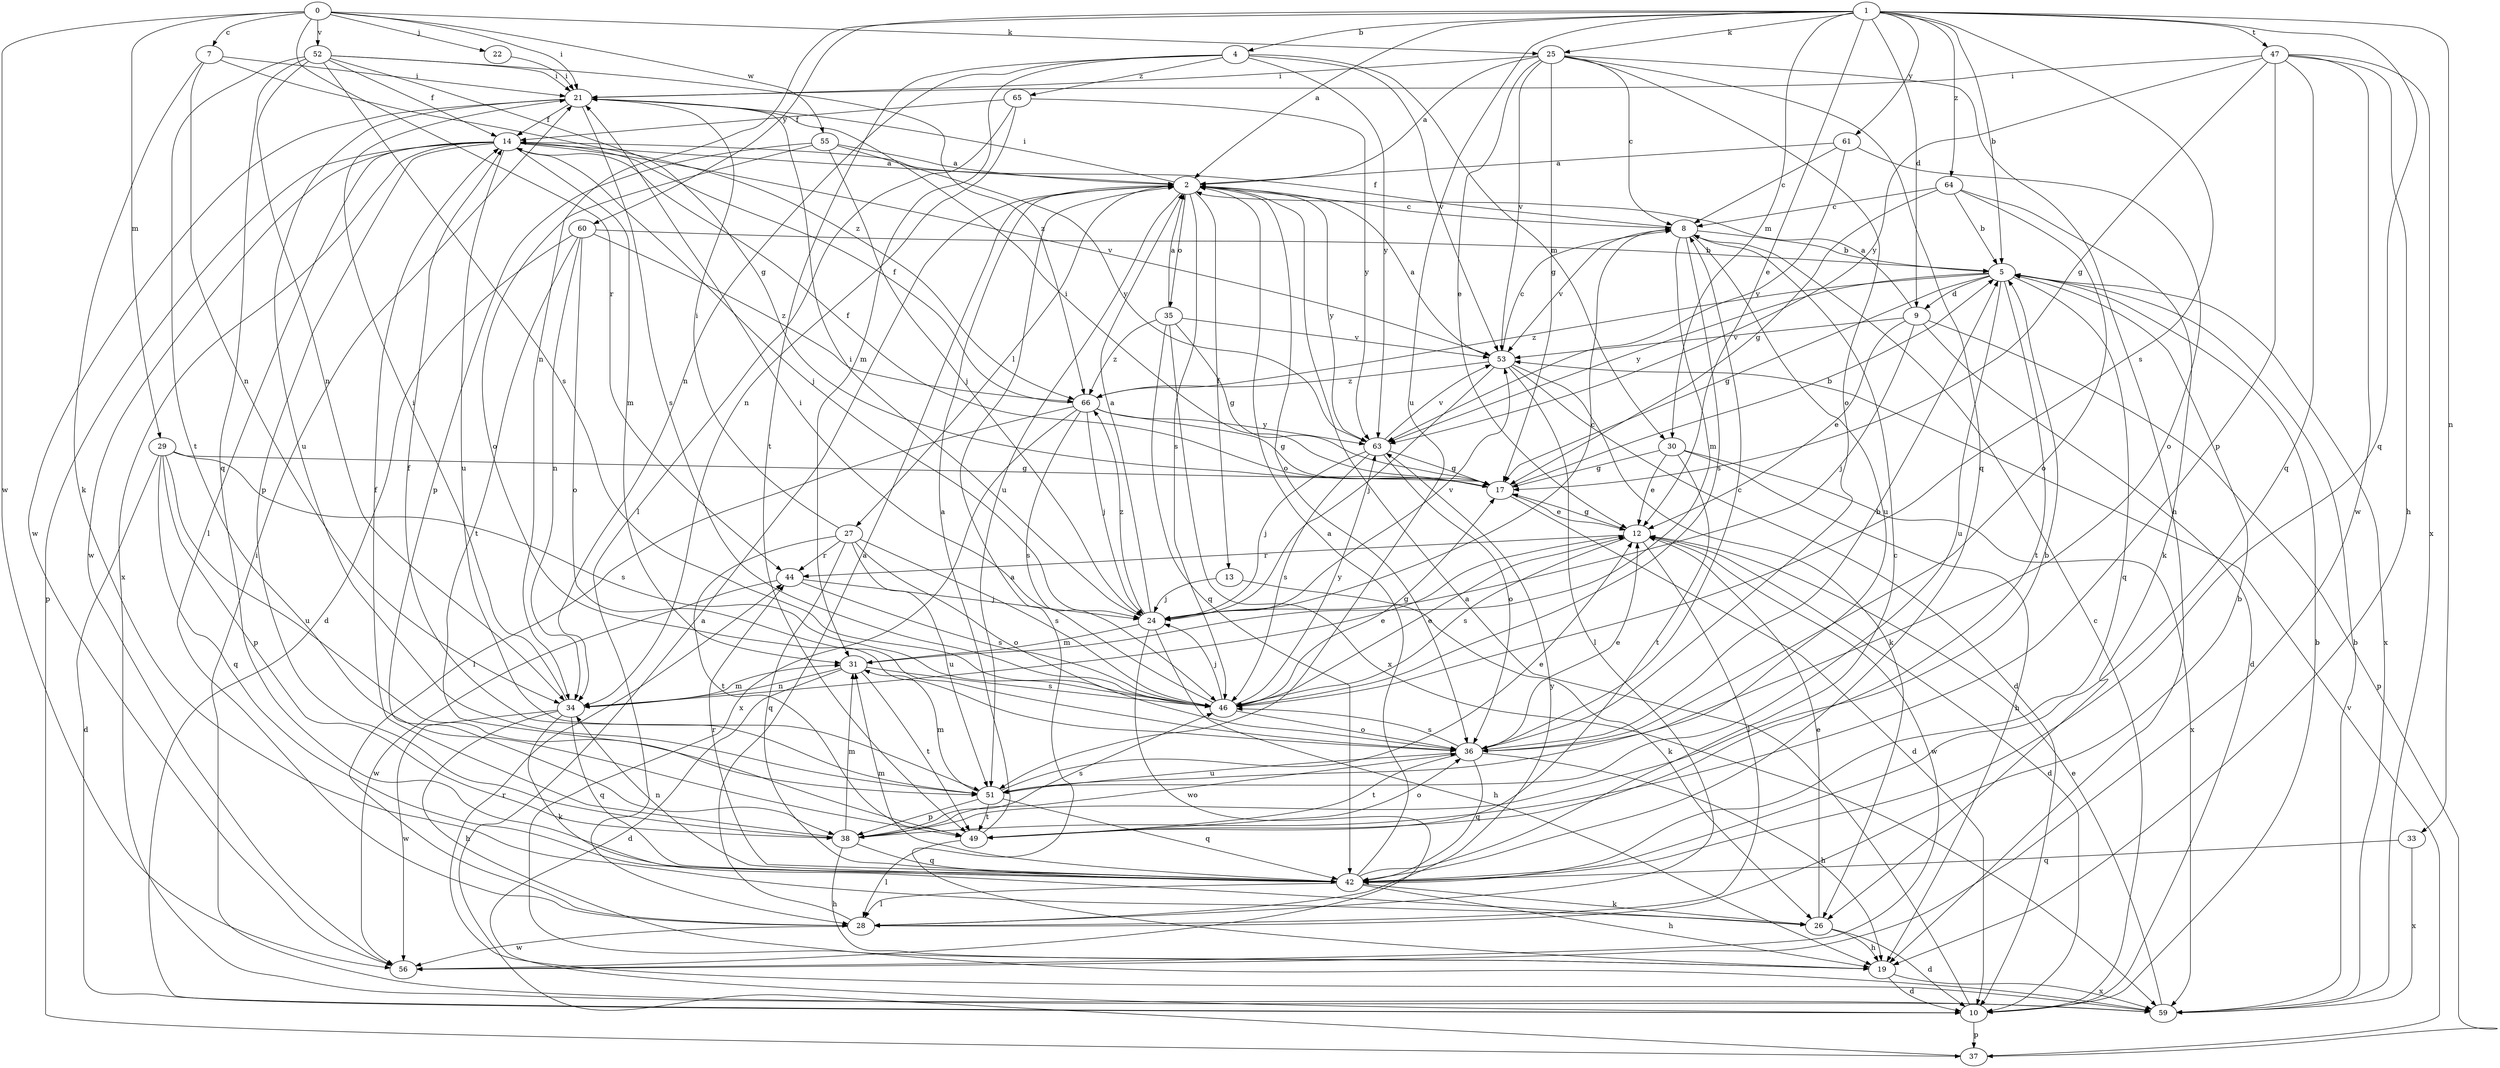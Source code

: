 strict digraph  {
0;
1;
2;
4;
5;
7;
8;
9;
10;
12;
13;
14;
17;
19;
21;
22;
24;
25;
26;
27;
28;
29;
30;
31;
33;
34;
35;
36;
37;
38;
42;
44;
46;
47;
49;
51;
52;
53;
55;
56;
59;
60;
61;
63;
64;
65;
66;
0 -> 7  [label=c];
0 -> 21  [label=i];
0 -> 22  [label=j];
0 -> 25  [label=k];
0 -> 29  [label=m];
0 -> 44  [label=r];
0 -> 52  [label=v];
0 -> 55  [label=w];
0 -> 56  [label=w];
1 -> 2  [label=a];
1 -> 4  [label=b];
1 -> 5  [label=b];
1 -> 9  [label=d];
1 -> 12  [label=e];
1 -> 25  [label=k];
1 -> 30  [label=m];
1 -> 33  [label=n];
1 -> 34  [label=n];
1 -> 42  [label=q];
1 -> 46  [label=s];
1 -> 47  [label=t];
1 -> 51  [label=u];
1 -> 60  [label=y];
1 -> 61  [label=y];
1 -> 64  [label=z];
2 -> 8  [label=c];
2 -> 13  [label=f];
2 -> 21  [label=i];
2 -> 27  [label=l];
2 -> 35  [label=o];
2 -> 36  [label=o];
2 -> 46  [label=s];
2 -> 51  [label=u];
2 -> 63  [label=y];
4 -> 30  [label=m];
4 -> 31  [label=m];
4 -> 34  [label=n];
4 -> 49  [label=t];
4 -> 53  [label=v];
4 -> 63  [label=y];
4 -> 65  [label=z];
5 -> 9  [label=d];
5 -> 17  [label=g];
5 -> 42  [label=q];
5 -> 49  [label=t];
5 -> 51  [label=u];
5 -> 59  [label=x];
5 -> 63  [label=y];
5 -> 66  [label=z];
7 -> 21  [label=i];
7 -> 26  [label=k];
7 -> 34  [label=n];
7 -> 66  [label=z];
8 -> 5  [label=b];
8 -> 14  [label=f];
8 -> 31  [label=m];
8 -> 46  [label=s];
8 -> 51  [label=u];
8 -> 53  [label=v];
9 -> 2  [label=a];
9 -> 10  [label=d];
9 -> 12  [label=e];
9 -> 24  [label=j];
9 -> 37  [label=p];
9 -> 53  [label=v];
10 -> 2  [label=a];
10 -> 5  [label=b];
10 -> 8  [label=c];
10 -> 37  [label=p];
12 -> 10  [label=d];
12 -> 17  [label=g];
12 -> 28  [label=l];
12 -> 44  [label=r];
12 -> 46  [label=s];
12 -> 56  [label=w];
13 -> 24  [label=j];
13 -> 26  [label=k];
14 -> 2  [label=a];
14 -> 24  [label=j];
14 -> 28  [label=l];
14 -> 31  [label=m];
14 -> 37  [label=p];
14 -> 38  [label=p];
14 -> 51  [label=u];
14 -> 53  [label=v];
14 -> 56  [label=w];
14 -> 59  [label=x];
17 -> 5  [label=b];
17 -> 10  [label=d];
17 -> 12  [label=e];
17 -> 14  [label=f];
17 -> 21  [label=i];
19 -> 2  [label=a];
19 -> 10  [label=d];
19 -> 59  [label=x];
21 -> 14  [label=f];
21 -> 46  [label=s];
21 -> 51  [label=u];
21 -> 56  [label=w];
22 -> 21  [label=i];
24 -> 2  [label=a];
24 -> 8  [label=c];
24 -> 19  [label=h];
24 -> 21  [label=i];
24 -> 31  [label=m];
24 -> 53  [label=v];
24 -> 56  [label=w];
24 -> 66  [label=z];
25 -> 2  [label=a];
25 -> 8  [label=c];
25 -> 12  [label=e];
25 -> 17  [label=g];
25 -> 19  [label=h];
25 -> 21  [label=i];
25 -> 36  [label=o];
25 -> 42  [label=q];
25 -> 53  [label=v];
26 -> 10  [label=d];
26 -> 12  [label=e];
26 -> 19  [label=h];
27 -> 21  [label=i];
27 -> 36  [label=o];
27 -> 42  [label=q];
27 -> 44  [label=r];
27 -> 46  [label=s];
27 -> 49  [label=t];
27 -> 51  [label=u];
28 -> 2  [label=a];
28 -> 5  [label=b];
28 -> 56  [label=w];
28 -> 63  [label=y];
29 -> 10  [label=d];
29 -> 17  [label=g];
29 -> 38  [label=p];
29 -> 42  [label=q];
29 -> 46  [label=s];
29 -> 51  [label=u];
30 -> 12  [label=e];
30 -> 17  [label=g];
30 -> 19  [label=h];
30 -> 49  [label=t];
30 -> 59  [label=x];
31 -> 10  [label=d];
31 -> 34  [label=n];
31 -> 46  [label=s];
31 -> 49  [label=t];
33 -> 42  [label=q];
33 -> 59  [label=x];
34 -> 12  [label=e];
34 -> 19  [label=h];
34 -> 21  [label=i];
34 -> 26  [label=k];
34 -> 31  [label=m];
34 -> 42  [label=q];
34 -> 56  [label=w];
35 -> 2  [label=a];
35 -> 17  [label=g];
35 -> 42  [label=q];
35 -> 53  [label=v];
35 -> 59  [label=x];
35 -> 66  [label=z];
36 -> 5  [label=b];
36 -> 8  [label=c];
36 -> 12  [label=e];
36 -> 19  [label=h];
36 -> 42  [label=q];
36 -> 46  [label=s];
36 -> 49  [label=t];
36 -> 51  [label=u];
37 -> 2  [label=a];
37 -> 53  [label=v];
38 -> 5  [label=b];
38 -> 14  [label=f];
38 -> 19  [label=h];
38 -> 31  [label=m];
38 -> 36  [label=o];
38 -> 42  [label=q];
38 -> 46  [label=s];
42 -> 2  [label=a];
42 -> 8  [label=c];
42 -> 19  [label=h];
42 -> 26  [label=k];
42 -> 28  [label=l];
42 -> 31  [label=m];
42 -> 34  [label=n];
42 -> 44  [label=r];
44 -> 24  [label=j];
44 -> 46  [label=s];
44 -> 56  [label=w];
46 -> 12  [label=e];
46 -> 17  [label=g];
46 -> 21  [label=i];
46 -> 24  [label=j];
46 -> 36  [label=o];
46 -> 63  [label=y];
47 -> 17  [label=g];
47 -> 19  [label=h];
47 -> 21  [label=i];
47 -> 38  [label=p];
47 -> 42  [label=q];
47 -> 56  [label=w];
47 -> 59  [label=x];
47 -> 63  [label=y];
49 -> 2  [label=a];
49 -> 28  [label=l];
49 -> 36  [label=o];
51 -> 12  [label=e];
51 -> 14  [label=f];
51 -> 31  [label=m];
51 -> 38  [label=p];
51 -> 42  [label=q];
51 -> 49  [label=t];
52 -> 14  [label=f];
52 -> 17  [label=g];
52 -> 21  [label=i];
52 -> 34  [label=n];
52 -> 42  [label=q];
52 -> 46  [label=s];
52 -> 49  [label=t];
52 -> 66  [label=z];
53 -> 2  [label=a];
53 -> 8  [label=c];
53 -> 10  [label=d];
53 -> 24  [label=j];
53 -> 26  [label=k];
53 -> 28  [label=l];
53 -> 66  [label=z];
55 -> 2  [label=a];
55 -> 24  [label=j];
55 -> 36  [label=o];
55 -> 38  [label=p];
55 -> 63  [label=y];
59 -> 5  [label=b];
59 -> 12  [label=e];
59 -> 21  [label=i];
59 -> 44  [label=r];
60 -> 5  [label=b];
60 -> 10  [label=d];
60 -> 34  [label=n];
60 -> 36  [label=o];
60 -> 49  [label=t];
60 -> 66  [label=z];
61 -> 2  [label=a];
61 -> 8  [label=c];
61 -> 36  [label=o];
61 -> 63  [label=y];
63 -> 17  [label=g];
63 -> 24  [label=j];
63 -> 36  [label=o];
63 -> 46  [label=s];
63 -> 53  [label=v];
64 -> 5  [label=b];
64 -> 8  [label=c];
64 -> 17  [label=g];
64 -> 26  [label=k];
64 -> 36  [label=o];
65 -> 14  [label=f];
65 -> 28  [label=l];
65 -> 34  [label=n];
65 -> 63  [label=y];
66 -> 14  [label=f];
66 -> 17  [label=g];
66 -> 24  [label=j];
66 -> 28  [label=l];
66 -> 46  [label=s];
66 -> 59  [label=x];
66 -> 63  [label=y];
}
